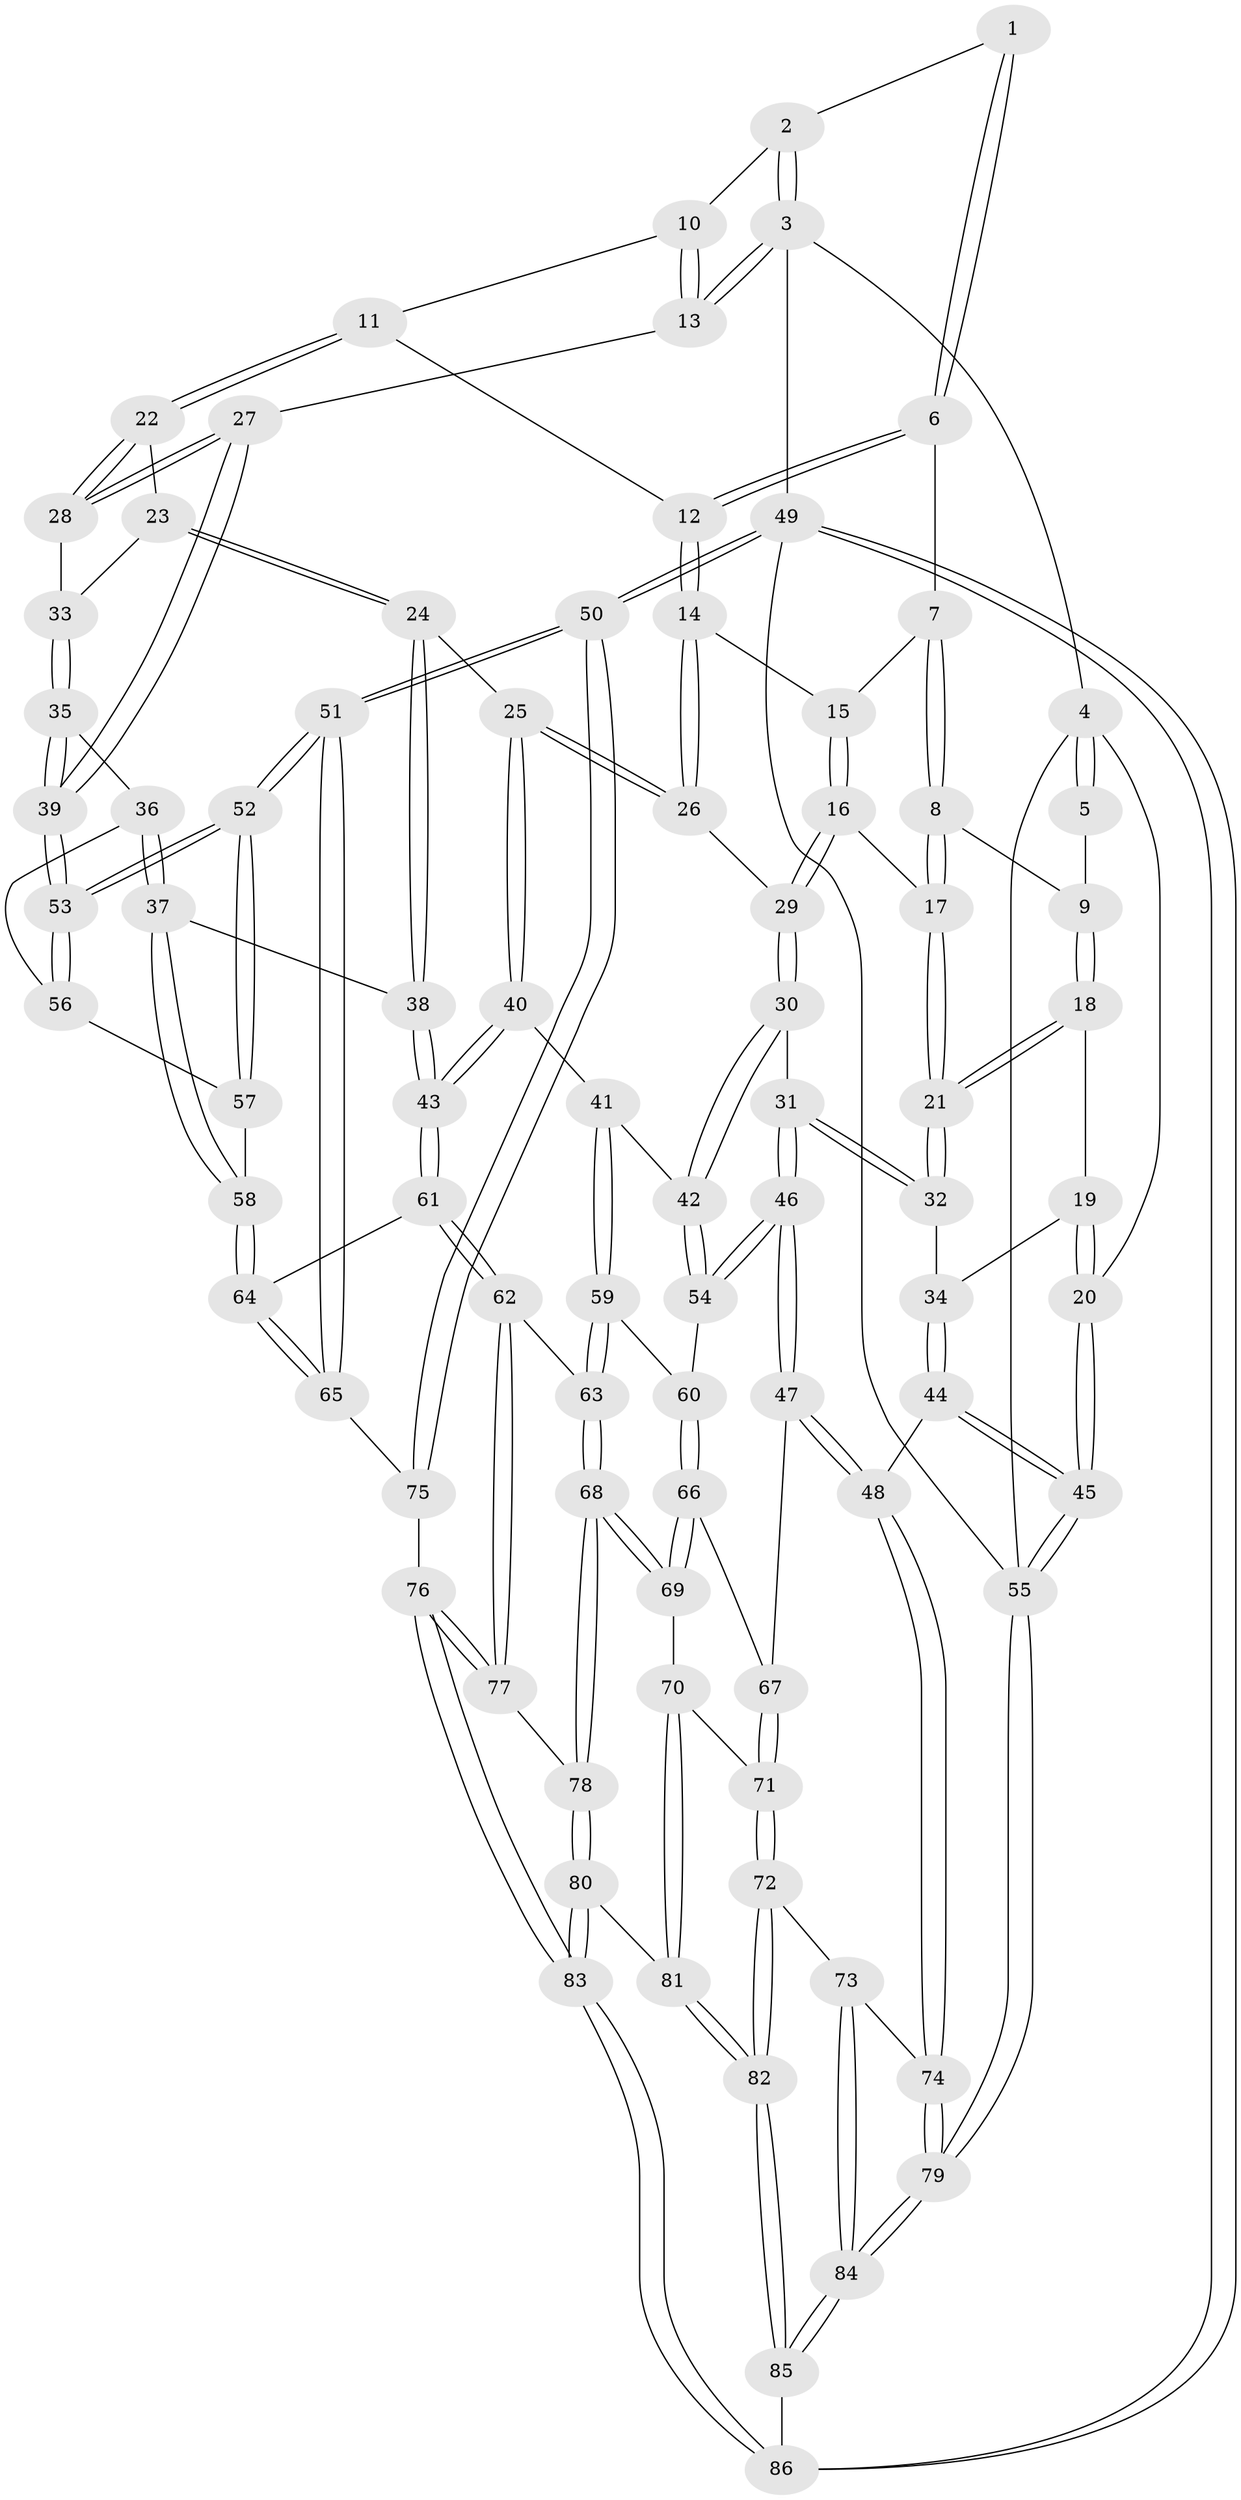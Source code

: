 // coarse degree distribution, {3: 0.4807692307692308, 4: 0.4807692307692308, 2: 0.019230769230769232, 5: 0.019230769230769232}
// Generated by graph-tools (version 1.1) at 2025/38/03/04/25 23:38:33]
// undirected, 86 vertices, 212 edges
graph export_dot {
  node [color=gray90,style=filled];
  1 [pos="+0.45261253034669807+0"];
  2 [pos="+0.7709634734079662+0"];
  3 [pos="+1+0"];
  4 [pos="+0+0"];
  5 [pos="+0.20943992046009197+0"];
  6 [pos="+0.49450897354847634+0"];
  7 [pos="+0.483550683448029+0.05508553045155694"];
  8 [pos="+0.3905242417606316+0.1813565795731048"];
  9 [pos="+0.2781553398568975+0.1677974145045712"];
  10 [pos="+0.7559245331349015+0.10095380261915927"];
  11 [pos="+0.7277796778561755+0.1628728383857684"];
  12 [pos="+0.7245601483623739+0.16237522542147062"];
  13 [pos="+1+0"];
  14 [pos="+0.5657584657093975+0.27470550614580297"];
  15 [pos="+0.5018623757871964+0.12438842909305976"];
  16 [pos="+0.44288096141125366+0.2983475180184067"];
  17 [pos="+0.3877758846076617+0.27778319572239046"];
  18 [pos="+0.23485032599006034+0.2464118911906881"];
  19 [pos="+0+0.17490840856112486"];
  20 [pos="+0+0.07820669780261355"];
  21 [pos="+0.2878234447252705+0.3272015586991368"];
  22 [pos="+0.7355977336719449+0.17075218876399503"];
  23 [pos="+0.7734587143277463+0.27572163069190764"];
  24 [pos="+0.625910161772431+0.37499256195194836"];
  25 [pos="+0.5794524672674545+0.3576985144849747"];
  26 [pos="+0.5504344508280331+0.3268121893145829"];
  27 [pos="+1+0.005357156674737996"];
  28 [pos="+1+0.10917504277166519"];
  29 [pos="+0.4962256199531892+0.3310483147561409"];
  30 [pos="+0.4023553211391944+0.4663418362721755"];
  31 [pos="+0.30007007226769983+0.4227704151336953"];
  32 [pos="+0.2761880348122106+0.3829860954892139"];
  33 [pos="+0.8300050330281821+0.3218284497344931"];
  34 [pos="+0.18903108995521833+0.3997055869140352"];
  35 [pos="+0.8478615229135033+0.40321554319285724"];
  36 [pos="+0.8426584828676542+0.442052755105853"];
  37 [pos="+0.811747246091903+0.46984149737015063"];
  38 [pos="+0.7179039020229757+0.5124011509028301"];
  39 [pos="+1+0.2781167952606088"];
  40 [pos="+0.5223380551804233+0.5110060010414675"];
  41 [pos="+0.4758650445353078+0.5285561836487997"];
  42 [pos="+0.419074281803994+0.49483882215284697"];
  43 [pos="+0.6907027586191048+0.5623374662313472"];
  44 [pos="+0+0.5973006036583679"];
  45 [pos="+0+0.5755382231811"];
  46 [pos="+0.22167499020720235+0.613518408736784"];
  47 [pos="+0.19332445590439373+0.6394580690659567"];
  48 [pos="+0.08553991286934039+0.6481821861040621"];
  49 [pos="+1+1"];
  50 [pos="+1+1"];
  51 [pos="+1+0.7378605438371193"];
  52 [pos="+1+0.6994686501302932"];
  53 [pos="+1+0.5187424886597944"];
  54 [pos="+0.34699756870256243+0.5875153188536105"];
  55 [pos="+0+1"];
  56 [pos="+0.9252434280280292+0.48430080960048527"];
  57 [pos="+0.9235230644930524+0.61581780487527"];
  58 [pos="+0.8794547617977448+0.6287749382363604"];
  59 [pos="+0.4822344028697785+0.6364709117775336"];
  60 [pos="+0.4192608005227962+0.6641514136715617"];
  61 [pos="+0.687434957994371+0.6469436007831608"];
  62 [pos="+0.675616435063601+0.6598614396600578"];
  63 [pos="+0.5441926990202443+0.6789070947072166"];
  64 [pos="+0.8270151789043269+0.6962137000754542"];
  65 [pos="+0.8821817575503934+0.7884195547373668"];
  66 [pos="+0.39806914741200067+0.6937548621503264"];
  67 [pos="+0.2286262283345576+0.6686439637508186"];
  68 [pos="+0.48953106439592675+0.8345127215915173"];
  69 [pos="+0.4007083484197192+0.7802151949861125"];
  70 [pos="+0.32751409390506725+0.8022593928082261"];
  71 [pos="+0.3099441860452922+0.8060764823425483"];
  72 [pos="+0.26498662365550785+0.8912750150996485"];
  73 [pos="+0.1795944406332917+0.9183765500715398"];
  74 [pos="+0.11065222043091116+0.7631555173307386"];
  75 [pos="+0.8286154519256399+0.8800785734935966"];
  76 [pos="+0.7735564319235345+0.9193343783418824"];
  77 [pos="+0.6701977848142847+0.8003831849916672"];
  78 [pos="+0.5044663496501068+0.8672144025726691"];
  79 [pos="+0+1"];
  80 [pos="+0.5010015912549489+0.8993757007249994"];
  81 [pos="+0.455780168704178+0.9745615882646776"];
  82 [pos="+0.4429457904252757+0.99812231287892"];
  83 [pos="+0.7512047149357034+0.9865574598477298"];
  84 [pos="+0+1"];
  85 [pos="+0.4459420442065781+1"];
  86 [pos="+0.7607550631784432+1"];
  1 -- 2;
  1 -- 6;
  1 -- 6;
  2 -- 3;
  2 -- 3;
  2 -- 10;
  3 -- 4;
  3 -- 13;
  3 -- 13;
  3 -- 49;
  4 -- 5;
  4 -- 5;
  4 -- 20;
  4 -- 55;
  5 -- 9;
  6 -- 7;
  6 -- 12;
  6 -- 12;
  7 -- 8;
  7 -- 8;
  7 -- 15;
  8 -- 9;
  8 -- 17;
  8 -- 17;
  9 -- 18;
  9 -- 18;
  10 -- 11;
  10 -- 13;
  10 -- 13;
  11 -- 12;
  11 -- 22;
  11 -- 22;
  12 -- 14;
  12 -- 14;
  13 -- 27;
  14 -- 15;
  14 -- 26;
  14 -- 26;
  15 -- 16;
  15 -- 16;
  16 -- 17;
  16 -- 29;
  16 -- 29;
  17 -- 21;
  17 -- 21;
  18 -- 19;
  18 -- 21;
  18 -- 21;
  19 -- 20;
  19 -- 20;
  19 -- 34;
  20 -- 45;
  20 -- 45;
  21 -- 32;
  21 -- 32;
  22 -- 23;
  22 -- 28;
  22 -- 28;
  23 -- 24;
  23 -- 24;
  23 -- 33;
  24 -- 25;
  24 -- 38;
  24 -- 38;
  25 -- 26;
  25 -- 26;
  25 -- 40;
  25 -- 40;
  26 -- 29;
  27 -- 28;
  27 -- 28;
  27 -- 39;
  27 -- 39;
  28 -- 33;
  29 -- 30;
  29 -- 30;
  30 -- 31;
  30 -- 42;
  30 -- 42;
  31 -- 32;
  31 -- 32;
  31 -- 46;
  31 -- 46;
  32 -- 34;
  33 -- 35;
  33 -- 35;
  34 -- 44;
  34 -- 44;
  35 -- 36;
  35 -- 39;
  35 -- 39;
  36 -- 37;
  36 -- 37;
  36 -- 56;
  37 -- 38;
  37 -- 58;
  37 -- 58;
  38 -- 43;
  38 -- 43;
  39 -- 53;
  39 -- 53;
  40 -- 41;
  40 -- 43;
  40 -- 43;
  41 -- 42;
  41 -- 59;
  41 -- 59;
  42 -- 54;
  42 -- 54;
  43 -- 61;
  43 -- 61;
  44 -- 45;
  44 -- 45;
  44 -- 48;
  45 -- 55;
  45 -- 55;
  46 -- 47;
  46 -- 47;
  46 -- 54;
  46 -- 54;
  47 -- 48;
  47 -- 48;
  47 -- 67;
  48 -- 74;
  48 -- 74;
  49 -- 50;
  49 -- 50;
  49 -- 86;
  49 -- 86;
  49 -- 55;
  50 -- 51;
  50 -- 51;
  50 -- 75;
  50 -- 75;
  51 -- 52;
  51 -- 52;
  51 -- 65;
  51 -- 65;
  52 -- 53;
  52 -- 53;
  52 -- 57;
  52 -- 57;
  53 -- 56;
  53 -- 56;
  54 -- 60;
  55 -- 79;
  55 -- 79;
  56 -- 57;
  57 -- 58;
  58 -- 64;
  58 -- 64;
  59 -- 60;
  59 -- 63;
  59 -- 63;
  60 -- 66;
  60 -- 66;
  61 -- 62;
  61 -- 62;
  61 -- 64;
  62 -- 63;
  62 -- 77;
  62 -- 77;
  63 -- 68;
  63 -- 68;
  64 -- 65;
  64 -- 65;
  65 -- 75;
  66 -- 67;
  66 -- 69;
  66 -- 69;
  67 -- 71;
  67 -- 71;
  68 -- 69;
  68 -- 69;
  68 -- 78;
  68 -- 78;
  69 -- 70;
  70 -- 71;
  70 -- 81;
  70 -- 81;
  71 -- 72;
  71 -- 72;
  72 -- 73;
  72 -- 82;
  72 -- 82;
  73 -- 74;
  73 -- 84;
  73 -- 84;
  74 -- 79;
  74 -- 79;
  75 -- 76;
  76 -- 77;
  76 -- 77;
  76 -- 83;
  76 -- 83;
  77 -- 78;
  78 -- 80;
  78 -- 80;
  79 -- 84;
  79 -- 84;
  80 -- 81;
  80 -- 83;
  80 -- 83;
  81 -- 82;
  81 -- 82;
  82 -- 85;
  82 -- 85;
  83 -- 86;
  83 -- 86;
  84 -- 85;
  84 -- 85;
  85 -- 86;
}
